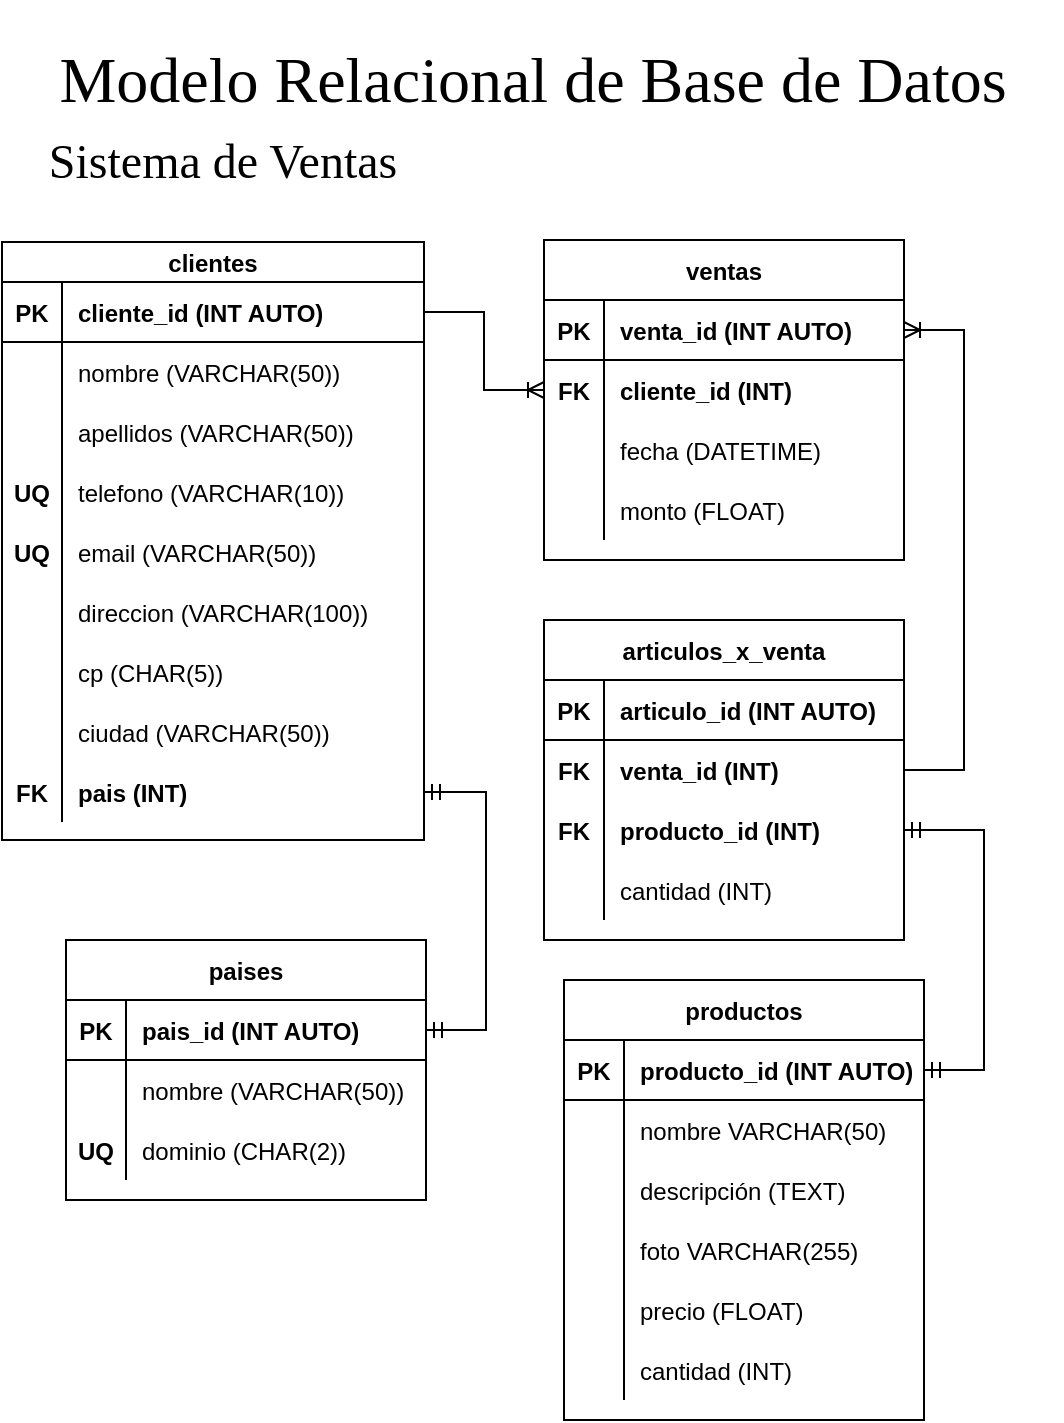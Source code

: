 <mxfile version="21.0.1" type="device"><diagram id="23U5l0FidHaVRcQ76uYF" name="Página-1"><mxGraphModel dx="884" dy="595" grid="1" gridSize="10" guides="1" tooltips="1" connect="1" arrows="1" fold="1" page="1" pageScale="1" pageWidth="600" pageHeight="740" math="0" shadow="0"><root><mxCell id="0"/><mxCell id="1" parent="0"/><mxCell id="hGqK_HeYlelOnJ885fWy-1" value="clientes" style="shape=table;startSize=20;container=1;collapsible=1;childLayout=tableLayout;fixedRows=1;rowLines=0;fontStyle=1;align=center;resizeLast=1;" parent="1" vertex="1"><mxGeometry x="39" y="121" width="211" height="299" as="geometry"><mxRectangle x="170" y="180" width="70" height="30" as="alternateBounds"/></mxGeometry></mxCell><mxCell id="hGqK_HeYlelOnJ885fWy-2" value="" style="shape=tableRow;horizontal=0;startSize=0;swimlaneHead=0;swimlaneBody=0;fillColor=none;collapsible=0;dropTarget=0;points=[[0,0.5],[1,0.5]];portConstraint=eastwest;top=0;left=0;right=0;bottom=1;" parent="hGqK_HeYlelOnJ885fWy-1" vertex="1"><mxGeometry y="20" width="211" height="30" as="geometry"/></mxCell><mxCell id="hGqK_HeYlelOnJ885fWy-3" value="PK" style="shape=partialRectangle;connectable=0;fillColor=none;top=0;left=0;bottom=0;right=0;fontStyle=1;overflow=hidden;" parent="hGqK_HeYlelOnJ885fWy-2" vertex="1"><mxGeometry width="30" height="30" as="geometry"><mxRectangle width="30" height="30" as="alternateBounds"/></mxGeometry></mxCell><mxCell id="hGqK_HeYlelOnJ885fWy-4" value="cliente_id (INT AUTO)" style="shape=partialRectangle;connectable=0;fillColor=none;top=0;left=0;bottom=0;right=0;align=left;spacingLeft=6;fontStyle=1;overflow=hidden;" parent="hGqK_HeYlelOnJ885fWy-2" vertex="1"><mxGeometry x="30" width="181" height="30" as="geometry"><mxRectangle width="181" height="30" as="alternateBounds"/></mxGeometry></mxCell><mxCell id="hGqK_HeYlelOnJ885fWy-5" value="" style="shape=tableRow;horizontal=0;startSize=0;swimlaneHead=0;swimlaneBody=0;fillColor=none;collapsible=0;dropTarget=0;points=[[0,0.5],[1,0.5]];portConstraint=eastwest;top=0;left=0;right=0;bottom=0;" parent="hGqK_HeYlelOnJ885fWy-1" vertex="1"><mxGeometry y="50" width="211" height="30" as="geometry"/></mxCell><mxCell id="hGqK_HeYlelOnJ885fWy-6" value="" style="shape=partialRectangle;connectable=0;fillColor=none;top=0;left=0;bottom=0;right=0;editable=1;overflow=hidden;" parent="hGqK_HeYlelOnJ885fWy-5" vertex="1"><mxGeometry width="30" height="30" as="geometry"><mxRectangle width="30" height="30" as="alternateBounds"/></mxGeometry></mxCell><mxCell id="hGqK_HeYlelOnJ885fWy-7" value="nombre (VARCHAR(50))" style="shape=partialRectangle;connectable=0;fillColor=none;top=0;left=0;bottom=0;right=0;align=left;spacingLeft=6;overflow=hidden;" parent="hGqK_HeYlelOnJ885fWy-5" vertex="1"><mxGeometry x="30" width="181" height="30" as="geometry"><mxRectangle width="181" height="30" as="alternateBounds"/></mxGeometry></mxCell><mxCell id="hGqK_HeYlelOnJ885fWy-8" value="" style="shape=tableRow;horizontal=0;startSize=0;swimlaneHead=0;swimlaneBody=0;fillColor=none;collapsible=0;dropTarget=0;points=[[0,0.5],[1,0.5]];portConstraint=eastwest;top=0;left=0;right=0;bottom=0;" parent="hGqK_HeYlelOnJ885fWy-1" vertex="1"><mxGeometry y="80" width="211" height="30" as="geometry"/></mxCell><mxCell id="hGqK_HeYlelOnJ885fWy-9" value="" style="shape=partialRectangle;connectable=0;fillColor=none;top=0;left=0;bottom=0;right=0;editable=1;overflow=hidden;" parent="hGqK_HeYlelOnJ885fWy-8" vertex="1"><mxGeometry width="30" height="30" as="geometry"><mxRectangle width="30" height="30" as="alternateBounds"/></mxGeometry></mxCell><mxCell id="hGqK_HeYlelOnJ885fWy-10" value="apellidos (VARCHAR(50))" style="shape=partialRectangle;connectable=0;fillColor=none;top=0;left=0;bottom=0;right=0;align=left;spacingLeft=6;overflow=hidden;" parent="hGqK_HeYlelOnJ885fWy-8" vertex="1"><mxGeometry x="30" width="181" height="30" as="geometry"><mxRectangle width="181" height="30" as="alternateBounds"/></mxGeometry></mxCell><mxCell id="hGqK_HeYlelOnJ885fWy-11" value="" style="shape=tableRow;horizontal=0;startSize=0;swimlaneHead=0;swimlaneBody=0;fillColor=none;collapsible=0;dropTarget=0;points=[[0,0.5],[1,0.5]];portConstraint=eastwest;top=0;left=0;right=0;bottom=0;" parent="hGqK_HeYlelOnJ885fWy-1" vertex="1"><mxGeometry y="110" width="211" height="30" as="geometry"/></mxCell><mxCell id="hGqK_HeYlelOnJ885fWy-12" value="UQ" style="shape=partialRectangle;connectable=0;fillColor=none;top=0;left=0;bottom=0;right=0;editable=1;overflow=hidden;fontStyle=1" parent="hGqK_HeYlelOnJ885fWy-11" vertex="1"><mxGeometry width="30" height="30" as="geometry"><mxRectangle width="30" height="30" as="alternateBounds"/></mxGeometry></mxCell><mxCell id="hGqK_HeYlelOnJ885fWy-13" value="telefono (VARCHAR(10))" style="shape=partialRectangle;connectable=0;fillColor=none;top=0;left=0;bottom=0;right=0;align=left;spacingLeft=6;overflow=hidden;" parent="hGqK_HeYlelOnJ885fWy-11" vertex="1"><mxGeometry x="30" width="181" height="30" as="geometry"><mxRectangle width="181" height="30" as="alternateBounds"/></mxGeometry></mxCell><mxCell id="hGqK_HeYlelOnJ885fWy-27" value="" style="shape=tableRow;horizontal=0;startSize=0;swimlaneHead=0;swimlaneBody=0;fillColor=none;collapsible=0;dropTarget=0;points=[[0,0.5],[1,0.5]];portConstraint=eastwest;top=0;left=0;right=0;bottom=0;" parent="hGqK_HeYlelOnJ885fWy-1" vertex="1"><mxGeometry y="140" width="211" height="30" as="geometry"/></mxCell><mxCell id="hGqK_HeYlelOnJ885fWy-28" value="UQ" style="shape=partialRectangle;connectable=0;fillColor=none;top=0;left=0;bottom=0;right=0;editable=1;overflow=hidden;fontStyle=1" parent="hGqK_HeYlelOnJ885fWy-27" vertex="1"><mxGeometry width="30" height="30" as="geometry"><mxRectangle width="30" height="30" as="alternateBounds"/></mxGeometry></mxCell><mxCell id="hGqK_HeYlelOnJ885fWy-29" value="email (VARCHAR(50))" style="shape=partialRectangle;connectable=0;fillColor=none;top=0;left=0;bottom=0;right=0;align=left;spacingLeft=6;overflow=hidden;" parent="hGqK_HeYlelOnJ885fWy-27" vertex="1"><mxGeometry x="30" width="181" height="30" as="geometry"><mxRectangle width="181" height="30" as="alternateBounds"/></mxGeometry></mxCell><mxCell id="hGqK_HeYlelOnJ885fWy-30" value="" style="shape=tableRow;horizontal=0;startSize=0;swimlaneHead=0;swimlaneBody=0;fillColor=none;collapsible=0;dropTarget=0;points=[[0,0.5],[1,0.5]];portConstraint=eastwest;top=0;left=0;right=0;bottom=0;" parent="hGqK_HeYlelOnJ885fWy-1" vertex="1"><mxGeometry y="170" width="211" height="30" as="geometry"/></mxCell><mxCell id="hGqK_HeYlelOnJ885fWy-31" value="" style="shape=partialRectangle;connectable=0;fillColor=none;top=0;left=0;bottom=0;right=0;editable=1;overflow=hidden;" parent="hGqK_HeYlelOnJ885fWy-30" vertex="1"><mxGeometry width="30" height="30" as="geometry"><mxRectangle width="30" height="30" as="alternateBounds"/></mxGeometry></mxCell><mxCell id="hGqK_HeYlelOnJ885fWy-32" value="direccion (VARCHAR(100))" style="shape=partialRectangle;connectable=0;fillColor=none;top=0;left=0;bottom=0;right=0;align=left;spacingLeft=6;overflow=hidden;" parent="hGqK_HeYlelOnJ885fWy-30" vertex="1"><mxGeometry x="30" width="181" height="30" as="geometry"><mxRectangle width="181" height="30" as="alternateBounds"/></mxGeometry></mxCell><mxCell id="hGqK_HeYlelOnJ885fWy-33" value="" style="shape=tableRow;horizontal=0;startSize=0;swimlaneHead=0;swimlaneBody=0;fillColor=none;collapsible=0;dropTarget=0;points=[[0,0.5],[1,0.5]];portConstraint=eastwest;top=0;left=0;right=0;bottom=0;" parent="hGqK_HeYlelOnJ885fWy-1" vertex="1"><mxGeometry y="200" width="211" height="30" as="geometry"/></mxCell><mxCell id="hGqK_HeYlelOnJ885fWy-34" value="" style="shape=partialRectangle;connectable=0;fillColor=none;top=0;left=0;bottom=0;right=0;editable=1;overflow=hidden;fontStyle=1" parent="hGqK_HeYlelOnJ885fWy-33" vertex="1"><mxGeometry width="30" height="30" as="geometry"><mxRectangle width="30" height="30" as="alternateBounds"/></mxGeometry></mxCell><mxCell id="hGqK_HeYlelOnJ885fWy-35" value="cp (CHAR(5))" style="shape=partialRectangle;connectable=0;fillColor=none;top=0;left=0;bottom=0;right=0;align=left;spacingLeft=6;overflow=hidden;" parent="hGqK_HeYlelOnJ885fWy-33" vertex="1"><mxGeometry x="30" width="181" height="30" as="geometry"><mxRectangle width="181" height="30" as="alternateBounds"/></mxGeometry></mxCell><mxCell id="hGqK_HeYlelOnJ885fWy-36" value="" style="shape=tableRow;horizontal=0;startSize=0;swimlaneHead=0;swimlaneBody=0;fillColor=none;collapsible=0;dropTarget=0;points=[[0,0.5],[1,0.5]];portConstraint=eastwest;top=0;left=0;right=0;bottom=0;" parent="hGqK_HeYlelOnJ885fWy-1" vertex="1"><mxGeometry y="230" width="211" height="30" as="geometry"/></mxCell><mxCell id="hGqK_HeYlelOnJ885fWy-37" value="" style="shape=partialRectangle;connectable=0;fillColor=none;top=0;left=0;bottom=0;right=0;editable=1;overflow=hidden;" parent="hGqK_HeYlelOnJ885fWy-36" vertex="1"><mxGeometry width="30" height="30" as="geometry"><mxRectangle width="30" height="30" as="alternateBounds"/></mxGeometry></mxCell><mxCell id="hGqK_HeYlelOnJ885fWy-38" value="ciudad (VARCHAR(50))" style="shape=partialRectangle;connectable=0;fillColor=none;top=0;left=0;bottom=0;right=0;align=left;spacingLeft=6;overflow=hidden;" parent="hGqK_HeYlelOnJ885fWy-36" vertex="1"><mxGeometry x="30" width="181" height="30" as="geometry"><mxRectangle width="181" height="30" as="alternateBounds"/></mxGeometry></mxCell><mxCell id="hGqK_HeYlelOnJ885fWy-45" value="" style="shape=tableRow;horizontal=0;startSize=0;swimlaneHead=0;swimlaneBody=0;fillColor=none;collapsible=0;dropTarget=0;points=[[0,0.5],[1,0.5]];portConstraint=eastwest;top=0;left=0;right=0;bottom=1;strokeColor=none;" parent="hGqK_HeYlelOnJ885fWy-1" vertex="1"><mxGeometry y="260" width="211" height="30" as="geometry"/></mxCell><mxCell id="hGqK_HeYlelOnJ885fWy-46" value="FK" style="shape=partialRectangle;connectable=0;fillColor=none;top=0;left=0;bottom=0;right=0;fontStyle=1;overflow=hidden;" parent="hGqK_HeYlelOnJ885fWy-45" vertex="1"><mxGeometry width="30" height="30" as="geometry"><mxRectangle width="30" height="30" as="alternateBounds"/></mxGeometry></mxCell><mxCell id="hGqK_HeYlelOnJ885fWy-47" value="pais (INT)" style="shape=partialRectangle;connectable=0;fillColor=none;top=0;left=0;bottom=0;right=0;align=left;spacingLeft=6;fontStyle=1;overflow=hidden;" parent="hGqK_HeYlelOnJ885fWy-45" vertex="1"><mxGeometry x="30" width="181" height="30" as="geometry"><mxRectangle width="181" height="30" as="alternateBounds"/></mxGeometry></mxCell><mxCell id="hGqK_HeYlelOnJ885fWy-14" value="productos" style="shape=table;startSize=30;container=1;collapsible=1;childLayout=tableLayout;fixedRows=1;rowLines=0;fontStyle=1;align=center;resizeLast=1;" parent="1" vertex="1"><mxGeometry x="320" y="490" width="180" height="220" as="geometry"/></mxCell><mxCell id="hGqK_HeYlelOnJ885fWy-15" value="" style="shape=tableRow;horizontal=0;startSize=0;swimlaneHead=0;swimlaneBody=0;fillColor=none;collapsible=0;dropTarget=0;points=[[0,0.5],[1,0.5]];portConstraint=eastwest;top=0;left=0;right=0;bottom=1;" parent="hGqK_HeYlelOnJ885fWy-14" vertex="1"><mxGeometry y="30" width="180" height="30" as="geometry"/></mxCell><mxCell id="hGqK_HeYlelOnJ885fWy-16" value="PK" style="shape=partialRectangle;connectable=0;fillColor=none;top=0;left=0;bottom=0;right=0;fontStyle=1;overflow=hidden;" parent="hGqK_HeYlelOnJ885fWy-15" vertex="1"><mxGeometry width="30" height="30" as="geometry"><mxRectangle width="30" height="30" as="alternateBounds"/></mxGeometry></mxCell><mxCell id="hGqK_HeYlelOnJ885fWy-17" value="producto_id (INT AUTO)" style="shape=partialRectangle;connectable=0;fillColor=none;top=0;left=0;bottom=0;right=0;align=left;spacingLeft=6;fontStyle=1;overflow=hidden;" parent="hGqK_HeYlelOnJ885fWy-15" vertex="1"><mxGeometry x="30" width="150" height="30" as="geometry"><mxRectangle width="150" height="30" as="alternateBounds"/></mxGeometry></mxCell><mxCell id="hGqK_HeYlelOnJ885fWy-18" value="" style="shape=tableRow;horizontal=0;startSize=0;swimlaneHead=0;swimlaneBody=0;fillColor=none;collapsible=0;dropTarget=0;points=[[0,0.5],[1,0.5]];portConstraint=eastwest;top=0;left=0;right=0;bottom=0;" parent="hGqK_HeYlelOnJ885fWy-14" vertex="1"><mxGeometry y="60" width="180" height="30" as="geometry"/></mxCell><mxCell id="hGqK_HeYlelOnJ885fWy-19" value="" style="shape=partialRectangle;connectable=0;fillColor=none;top=0;left=0;bottom=0;right=0;editable=1;overflow=hidden;" parent="hGqK_HeYlelOnJ885fWy-18" vertex="1"><mxGeometry width="30" height="30" as="geometry"><mxRectangle width="30" height="30" as="alternateBounds"/></mxGeometry></mxCell><mxCell id="hGqK_HeYlelOnJ885fWy-20" value="nombre VARCHAR(50)" style="shape=partialRectangle;connectable=0;fillColor=none;top=0;left=0;bottom=0;right=0;align=left;spacingLeft=6;overflow=hidden;" parent="hGqK_HeYlelOnJ885fWy-18" vertex="1"><mxGeometry x="30" width="150" height="30" as="geometry"><mxRectangle width="150" height="30" as="alternateBounds"/></mxGeometry></mxCell><mxCell id="hGqK_HeYlelOnJ885fWy-21" value="" style="shape=tableRow;horizontal=0;startSize=0;swimlaneHead=0;swimlaneBody=0;fillColor=none;collapsible=0;dropTarget=0;points=[[0,0.5],[1,0.5]];portConstraint=eastwest;top=0;left=0;right=0;bottom=0;" parent="hGqK_HeYlelOnJ885fWy-14" vertex="1"><mxGeometry y="90" width="180" height="30" as="geometry"/></mxCell><mxCell id="hGqK_HeYlelOnJ885fWy-22" value="" style="shape=partialRectangle;connectable=0;fillColor=none;top=0;left=0;bottom=0;right=0;editable=1;overflow=hidden;" parent="hGqK_HeYlelOnJ885fWy-21" vertex="1"><mxGeometry width="30" height="30" as="geometry"><mxRectangle width="30" height="30" as="alternateBounds"/></mxGeometry></mxCell><mxCell id="hGqK_HeYlelOnJ885fWy-23" value="descripción (TEXT)" style="shape=partialRectangle;connectable=0;fillColor=none;top=0;left=0;bottom=0;right=0;align=left;spacingLeft=6;overflow=hidden;" parent="hGqK_HeYlelOnJ885fWy-21" vertex="1"><mxGeometry x="30" width="150" height="30" as="geometry"><mxRectangle width="150" height="30" as="alternateBounds"/></mxGeometry></mxCell><mxCell id="hGqK_HeYlelOnJ885fWy-24" value="" style="shape=tableRow;horizontal=0;startSize=0;swimlaneHead=0;swimlaneBody=0;fillColor=none;collapsible=0;dropTarget=0;points=[[0,0.5],[1,0.5]];portConstraint=eastwest;top=0;left=0;right=0;bottom=0;" parent="hGqK_HeYlelOnJ885fWy-14" vertex="1"><mxGeometry y="120" width="180" height="30" as="geometry"/></mxCell><mxCell id="hGqK_HeYlelOnJ885fWy-25" value="" style="shape=partialRectangle;connectable=0;fillColor=none;top=0;left=0;bottom=0;right=0;editable=1;overflow=hidden;" parent="hGqK_HeYlelOnJ885fWy-24" vertex="1"><mxGeometry width="30" height="30" as="geometry"><mxRectangle width="30" height="30" as="alternateBounds"/></mxGeometry></mxCell><mxCell id="hGqK_HeYlelOnJ885fWy-26" value="foto VARCHAR(255)" style="shape=partialRectangle;connectable=0;fillColor=none;top=0;left=0;bottom=0;right=0;align=left;spacingLeft=6;overflow=hidden;" parent="hGqK_HeYlelOnJ885fWy-24" vertex="1"><mxGeometry x="30" width="150" height="30" as="geometry"><mxRectangle width="150" height="30" as="alternateBounds"/></mxGeometry></mxCell><mxCell id="hGqK_HeYlelOnJ885fWy-48" value="" style="shape=tableRow;horizontal=0;startSize=0;swimlaneHead=0;swimlaneBody=0;fillColor=none;collapsible=0;dropTarget=0;points=[[0,0.5],[1,0.5]];portConstraint=eastwest;top=0;left=0;right=0;bottom=0;" parent="hGqK_HeYlelOnJ885fWy-14" vertex="1"><mxGeometry y="150" width="180" height="30" as="geometry"/></mxCell><mxCell id="hGqK_HeYlelOnJ885fWy-49" value="" style="shape=partialRectangle;connectable=0;fillColor=none;top=0;left=0;bottom=0;right=0;editable=1;overflow=hidden;" parent="hGqK_HeYlelOnJ885fWy-48" vertex="1"><mxGeometry width="30" height="30" as="geometry"><mxRectangle width="30" height="30" as="alternateBounds"/></mxGeometry></mxCell><mxCell id="hGqK_HeYlelOnJ885fWy-50" value="precio (FLOAT)" style="shape=partialRectangle;connectable=0;fillColor=none;top=0;left=0;bottom=0;right=0;align=left;spacingLeft=6;overflow=hidden;" parent="hGqK_HeYlelOnJ885fWy-48" vertex="1"><mxGeometry x="30" width="150" height="30" as="geometry"><mxRectangle width="150" height="30" as="alternateBounds"/></mxGeometry></mxCell><mxCell id="hGqK_HeYlelOnJ885fWy-51" value="" style="shape=tableRow;horizontal=0;startSize=0;swimlaneHead=0;swimlaneBody=0;fillColor=none;collapsible=0;dropTarget=0;points=[[0,0.5],[1,0.5]];portConstraint=eastwest;top=0;left=0;right=0;bottom=0;" parent="hGqK_HeYlelOnJ885fWy-14" vertex="1"><mxGeometry y="180" width="180" height="30" as="geometry"/></mxCell><mxCell id="hGqK_HeYlelOnJ885fWy-52" value="" style="shape=partialRectangle;connectable=0;fillColor=none;top=0;left=0;bottom=0;right=0;editable=1;overflow=hidden;" parent="hGqK_HeYlelOnJ885fWy-51" vertex="1"><mxGeometry width="30" height="30" as="geometry"><mxRectangle width="30" height="30" as="alternateBounds"/></mxGeometry></mxCell><mxCell id="hGqK_HeYlelOnJ885fWy-53" value="cantidad (INT)" style="shape=partialRectangle;connectable=0;fillColor=none;top=0;left=0;bottom=0;right=0;align=left;spacingLeft=6;overflow=hidden;" parent="hGqK_HeYlelOnJ885fWy-51" vertex="1"><mxGeometry x="30" width="150" height="30" as="geometry"><mxRectangle width="150" height="30" as="alternateBounds"/></mxGeometry></mxCell><mxCell id="hGqK_HeYlelOnJ885fWy-54" value="ventas" style="shape=table;startSize=30;container=1;collapsible=1;childLayout=tableLayout;fixedRows=1;rowLines=0;fontStyle=1;align=center;resizeLast=1;" parent="1" vertex="1"><mxGeometry x="310" y="120" width="180" height="160" as="geometry"/></mxCell><mxCell id="hGqK_HeYlelOnJ885fWy-55" value="" style="shape=tableRow;horizontal=0;startSize=0;swimlaneHead=0;swimlaneBody=0;fillColor=none;collapsible=0;dropTarget=0;points=[[0,0.5],[1,0.5]];portConstraint=eastwest;top=0;left=0;right=0;bottom=1;" parent="hGqK_HeYlelOnJ885fWy-54" vertex="1"><mxGeometry y="30" width="180" height="30" as="geometry"/></mxCell><mxCell id="hGqK_HeYlelOnJ885fWy-56" value="PK" style="shape=partialRectangle;connectable=0;fillColor=none;top=0;left=0;bottom=0;right=0;fontStyle=1;overflow=hidden;" parent="hGqK_HeYlelOnJ885fWy-55" vertex="1"><mxGeometry width="30" height="30" as="geometry"><mxRectangle width="30" height="30" as="alternateBounds"/></mxGeometry></mxCell><mxCell id="hGqK_HeYlelOnJ885fWy-57" value="venta_id (INT AUTO)" style="shape=partialRectangle;connectable=0;fillColor=none;top=0;left=0;bottom=0;right=0;align=left;spacingLeft=6;fontStyle=1;overflow=hidden;" parent="hGqK_HeYlelOnJ885fWy-55" vertex="1"><mxGeometry x="30" width="150" height="30" as="geometry"><mxRectangle width="150" height="30" as="alternateBounds"/></mxGeometry></mxCell><mxCell id="hGqK_HeYlelOnJ885fWy-58" value="" style="shape=tableRow;horizontal=0;startSize=0;swimlaneHead=0;swimlaneBody=0;fillColor=none;collapsible=0;dropTarget=0;points=[[0,0.5],[1,0.5]];portConstraint=eastwest;top=0;left=0;right=0;bottom=0;" parent="hGqK_HeYlelOnJ885fWy-54" vertex="1"><mxGeometry y="60" width="180" height="30" as="geometry"/></mxCell><mxCell id="hGqK_HeYlelOnJ885fWy-59" value="FK" style="shape=partialRectangle;connectable=0;fillColor=none;top=0;left=0;bottom=0;right=0;editable=1;overflow=hidden;fontStyle=1" parent="hGqK_HeYlelOnJ885fWy-58" vertex="1"><mxGeometry width="30" height="30" as="geometry"><mxRectangle width="30" height="30" as="alternateBounds"/></mxGeometry></mxCell><mxCell id="hGqK_HeYlelOnJ885fWy-60" value="cliente_id (INT)" style="shape=partialRectangle;connectable=0;fillColor=none;top=0;left=0;bottom=0;right=0;align=left;spacingLeft=6;overflow=hidden;fontStyle=1" parent="hGqK_HeYlelOnJ885fWy-58" vertex="1"><mxGeometry x="30" width="150" height="30" as="geometry"><mxRectangle width="150" height="30" as="alternateBounds"/></mxGeometry></mxCell><mxCell id="hGqK_HeYlelOnJ885fWy-61" value="" style="shape=tableRow;horizontal=0;startSize=0;swimlaneHead=0;swimlaneBody=0;fillColor=none;collapsible=0;dropTarget=0;points=[[0,0.5],[1,0.5]];portConstraint=eastwest;top=0;left=0;right=0;bottom=0;" parent="hGqK_HeYlelOnJ885fWy-54" vertex="1"><mxGeometry y="90" width="180" height="30" as="geometry"/></mxCell><mxCell id="hGqK_HeYlelOnJ885fWy-62" value="" style="shape=partialRectangle;connectable=0;fillColor=none;top=0;left=0;bottom=0;right=0;editable=1;overflow=hidden;" parent="hGqK_HeYlelOnJ885fWy-61" vertex="1"><mxGeometry width="30" height="30" as="geometry"><mxRectangle width="30" height="30" as="alternateBounds"/></mxGeometry></mxCell><mxCell id="hGqK_HeYlelOnJ885fWy-63" value="fecha (DATETIME)" style="shape=partialRectangle;connectable=0;fillColor=none;top=0;left=0;bottom=0;right=0;align=left;spacingLeft=6;overflow=hidden;" parent="hGqK_HeYlelOnJ885fWy-61" vertex="1"><mxGeometry x="30" width="150" height="30" as="geometry"><mxRectangle width="150" height="30" as="alternateBounds"/></mxGeometry></mxCell><mxCell id="hGqK_HeYlelOnJ885fWy-64" value="" style="shape=tableRow;horizontal=0;startSize=0;swimlaneHead=0;swimlaneBody=0;fillColor=none;collapsible=0;dropTarget=0;points=[[0,0.5],[1,0.5]];portConstraint=eastwest;top=0;left=0;right=0;bottom=0;" parent="hGqK_HeYlelOnJ885fWy-54" vertex="1"><mxGeometry y="120" width="180" height="30" as="geometry"/></mxCell><mxCell id="hGqK_HeYlelOnJ885fWy-65" value="" style="shape=partialRectangle;connectable=0;fillColor=none;top=0;left=0;bottom=0;right=0;editable=1;overflow=hidden;" parent="hGqK_HeYlelOnJ885fWy-64" vertex="1"><mxGeometry width="30" height="30" as="geometry"><mxRectangle width="30" height="30" as="alternateBounds"/></mxGeometry></mxCell><mxCell id="hGqK_HeYlelOnJ885fWy-66" value="monto (FLOAT)" style="shape=partialRectangle;connectable=0;fillColor=none;top=0;left=0;bottom=0;right=0;align=left;spacingLeft=6;overflow=hidden;" parent="hGqK_HeYlelOnJ885fWy-64" vertex="1"><mxGeometry x="30" width="150" height="30" as="geometry"><mxRectangle width="150" height="30" as="alternateBounds"/></mxGeometry></mxCell><mxCell id="hGqK_HeYlelOnJ885fWy-72" value="" style="edgeStyle=entityRelationEdgeStyle;fontSize=12;html=1;endArrow=ERoneToMany;rounded=0;exitX=1;exitY=0.5;exitDx=0;exitDy=0;entryX=0;entryY=0.5;entryDx=0;entryDy=0;" parent="1" source="hGqK_HeYlelOnJ885fWy-2" target="hGqK_HeYlelOnJ885fWy-58" edge="1"><mxGeometry width="100" height="100" relative="1" as="geometry"><mxPoint x="420" y="560" as="sourcePoint"/><mxPoint x="520" y="460" as="targetPoint"/></mxGeometry></mxCell><mxCell id="hGqK_HeYlelOnJ885fWy-73" value="articulos_x_venta" style="shape=table;startSize=30;container=1;collapsible=1;childLayout=tableLayout;fixedRows=1;rowLines=0;fontStyle=1;align=center;resizeLast=1;" parent="1" vertex="1"><mxGeometry x="310" y="310" width="180" height="160" as="geometry"/></mxCell><mxCell id="hGqK_HeYlelOnJ885fWy-74" value="" style="shape=tableRow;horizontal=0;startSize=0;swimlaneHead=0;swimlaneBody=0;fillColor=none;collapsible=0;dropTarget=0;points=[[0,0.5],[1,0.5]];portConstraint=eastwest;top=0;left=0;right=0;bottom=1;" parent="hGqK_HeYlelOnJ885fWy-73" vertex="1"><mxGeometry y="30" width="180" height="30" as="geometry"/></mxCell><mxCell id="hGqK_HeYlelOnJ885fWy-75" value="PK" style="shape=partialRectangle;connectable=0;fillColor=none;top=0;left=0;bottom=0;right=0;fontStyle=1;overflow=hidden;" parent="hGqK_HeYlelOnJ885fWy-74" vertex="1"><mxGeometry width="30" height="30" as="geometry"><mxRectangle width="30" height="30" as="alternateBounds"/></mxGeometry></mxCell><mxCell id="hGqK_HeYlelOnJ885fWy-76" value="articulo_id (INT AUTO)" style="shape=partialRectangle;connectable=0;fillColor=none;top=0;left=0;bottom=0;right=0;align=left;spacingLeft=6;fontStyle=1;overflow=hidden;" parent="hGqK_HeYlelOnJ885fWy-74" vertex="1"><mxGeometry x="30" width="150" height="30" as="geometry"><mxRectangle width="150" height="30" as="alternateBounds"/></mxGeometry></mxCell><mxCell id="hGqK_HeYlelOnJ885fWy-77" value="" style="shape=tableRow;horizontal=0;startSize=0;swimlaneHead=0;swimlaneBody=0;fillColor=none;collapsible=0;dropTarget=0;points=[[0,0.5],[1,0.5]];portConstraint=eastwest;top=0;left=0;right=0;bottom=0;" parent="hGqK_HeYlelOnJ885fWy-73" vertex="1"><mxGeometry y="60" width="180" height="30" as="geometry"/></mxCell><mxCell id="hGqK_HeYlelOnJ885fWy-78" value="FK" style="shape=partialRectangle;connectable=0;fillColor=none;top=0;left=0;bottom=0;right=0;editable=1;overflow=hidden;fontStyle=1" parent="hGqK_HeYlelOnJ885fWy-77" vertex="1"><mxGeometry width="30" height="30" as="geometry"><mxRectangle width="30" height="30" as="alternateBounds"/></mxGeometry></mxCell><mxCell id="hGqK_HeYlelOnJ885fWy-79" value="venta_id (INT)" style="shape=partialRectangle;connectable=0;fillColor=none;top=0;left=0;bottom=0;right=0;align=left;spacingLeft=6;overflow=hidden;fontStyle=1" parent="hGqK_HeYlelOnJ885fWy-77" vertex="1"><mxGeometry x="30" width="150" height="30" as="geometry"><mxRectangle width="150" height="30" as="alternateBounds"/></mxGeometry></mxCell><mxCell id="hGqK_HeYlelOnJ885fWy-80" value="" style="shape=tableRow;horizontal=0;startSize=0;swimlaneHead=0;swimlaneBody=0;fillColor=none;collapsible=0;dropTarget=0;points=[[0,0.5],[1,0.5]];portConstraint=eastwest;top=0;left=0;right=0;bottom=0;" parent="hGqK_HeYlelOnJ885fWy-73" vertex="1"><mxGeometry y="90" width="180" height="30" as="geometry"/></mxCell><mxCell id="hGqK_HeYlelOnJ885fWy-81" value="FK" style="shape=partialRectangle;connectable=0;fillColor=none;top=0;left=0;bottom=0;right=0;editable=1;overflow=hidden;fontStyle=1" parent="hGqK_HeYlelOnJ885fWy-80" vertex="1"><mxGeometry width="30" height="30" as="geometry"><mxRectangle width="30" height="30" as="alternateBounds"/></mxGeometry></mxCell><mxCell id="hGqK_HeYlelOnJ885fWy-82" value="producto_id (INT)" style="shape=partialRectangle;connectable=0;fillColor=none;top=0;left=0;bottom=0;right=0;align=left;spacingLeft=6;overflow=hidden;fontStyle=1" parent="hGqK_HeYlelOnJ885fWy-80" vertex="1"><mxGeometry x="30" width="150" height="30" as="geometry"><mxRectangle width="150" height="30" as="alternateBounds"/></mxGeometry></mxCell><mxCell id="hGqK_HeYlelOnJ885fWy-83" value="" style="shape=tableRow;horizontal=0;startSize=0;swimlaneHead=0;swimlaneBody=0;fillColor=none;collapsible=0;dropTarget=0;points=[[0,0.5],[1,0.5]];portConstraint=eastwest;top=0;left=0;right=0;bottom=0;" parent="hGqK_HeYlelOnJ885fWy-73" vertex="1"><mxGeometry y="120" width="180" height="30" as="geometry"/></mxCell><mxCell id="hGqK_HeYlelOnJ885fWy-84" value="" style="shape=partialRectangle;connectable=0;fillColor=none;top=0;left=0;bottom=0;right=0;editable=1;overflow=hidden;" parent="hGqK_HeYlelOnJ885fWy-83" vertex="1"><mxGeometry width="30" height="30" as="geometry"><mxRectangle width="30" height="30" as="alternateBounds"/></mxGeometry></mxCell><mxCell id="hGqK_HeYlelOnJ885fWy-85" value="cantidad (INT)" style="shape=partialRectangle;connectable=0;fillColor=none;top=0;left=0;bottom=0;right=0;align=left;spacingLeft=6;overflow=hidden;" parent="hGqK_HeYlelOnJ885fWy-83" vertex="1"><mxGeometry x="30" width="150" height="30" as="geometry"><mxRectangle width="150" height="30" as="alternateBounds"/></mxGeometry></mxCell><mxCell id="hGqK_HeYlelOnJ885fWy-86" value="" style="edgeStyle=entityRelationEdgeStyle;fontSize=12;html=1;endArrow=ERoneToMany;rounded=0;entryX=1;entryY=0.5;entryDx=0;entryDy=0;" parent="1" source="hGqK_HeYlelOnJ885fWy-77" target="hGqK_HeYlelOnJ885fWy-55" edge="1"><mxGeometry width="100" height="100" relative="1" as="geometry"><mxPoint x="330" y="550" as="sourcePoint"/><mxPoint x="420" y="310" as="targetPoint"/></mxGeometry></mxCell><mxCell id="hGqK_HeYlelOnJ885fWy-87" value="" style="edgeStyle=entityRelationEdgeStyle;fontSize=12;html=1;endArrow=ERmandOne;startArrow=ERmandOne;rounded=0;exitX=1;exitY=0.5;exitDx=0;exitDy=0;" parent="1" source="hGqK_HeYlelOnJ885fWy-80" target="hGqK_HeYlelOnJ885fWy-15" edge="1"><mxGeometry width="100" height="100" relative="1" as="geometry"><mxPoint x="280" y="440" as="sourcePoint"/><mxPoint x="380" y="340" as="targetPoint"/></mxGeometry></mxCell><mxCell id="hGqK_HeYlelOnJ885fWy-92" value="paises" style="shape=table;startSize=30;container=1;collapsible=1;childLayout=tableLayout;fixedRows=1;rowLines=0;fontStyle=1;align=center;resizeLast=1;" parent="1" vertex="1"><mxGeometry x="71" y="470" width="180" height="130" as="geometry"/></mxCell><mxCell id="hGqK_HeYlelOnJ885fWy-93" value="" style="shape=tableRow;horizontal=0;startSize=0;swimlaneHead=0;swimlaneBody=0;fillColor=none;collapsible=0;dropTarget=0;points=[[0,0.5],[1,0.5]];portConstraint=eastwest;top=0;left=0;right=0;bottom=1;" parent="hGqK_HeYlelOnJ885fWy-92" vertex="1"><mxGeometry y="30" width="180" height="30" as="geometry"/></mxCell><mxCell id="hGqK_HeYlelOnJ885fWy-94" value="PK" style="shape=partialRectangle;connectable=0;fillColor=none;top=0;left=0;bottom=0;right=0;fontStyle=1;overflow=hidden;" parent="hGqK_HeYlelOnJ885fWy-93" vertex="1"><mxGeometry width="30" height="30" as="geometry"><mxRectangle width="30" height="30" as="alternateBounds"/></mxGeometry></mxCell><mxCell id="hGqK_HeYlelOnJ885fWy-95" value="pais_id (INT AUTO)" style="shape=partialRectangle;connectable=0;fillColor=none;top=0;left=0;bottom=0;right=0;align=left;spacingLeft=6;fontStyle=1;overflow=hidden;" parent="hGqK_HeYlelOnJ885fWy-93" vertex="1"><mxGeometry x="30" width="150" height="30" as="geometry"><mxRectangle width="150" height="30" as="alternateBounds"/></mxGeometry></mxCell><mxCell id="hGqK_HeYlelOnJ885fWy-96" value="" style="shape=tableRow;horizontal=0;startSize=0;swimlaneHead=0;swimlaneBody=0;fillColor=none;collapsible=0;dropTarget=0;points=[[0,0.5],[1,0.5]];portConstraint=eastwest;top=0;left=0;right=0;bottom=0;" parent="hGqK_HeYlelOnJ885fWy-92" vertex="1"><mxGeometry y="60" width="180" height="30" as="geometry"/></mxCell><mxCell id="hGqK_HeYlelOnJ885fWy-97" value="" style="shape=partialRectangle;connectable=0;fillColor=none;top=0;left=0;bottom=0;right=0;editable=1;overflow=hidden;" parent="hGqK_HeYlelOnJ885fWy-96" vertex="1"><mxGeometry width="30" height="30" as="geometry"><mxRectangle width="30" height="30" as="alternateBounds"/></mxGeometry></mxCell><mxCell id="hGqK_HeYlelOnJ885fWy-98" value="nombre (VARCHAR(50))" style="shape=partialRectangle;connectable=0;fillColor=none;top=0;left=0;bottom=0;right=0;align=left;spacingLeft=6;overflow=hidden;" parent="hGqK_HeYlelOnJ885fWy-96" vertex="1"><mxGeometry x="30" width="150" height="30" as="geometry"><mxRectangle width="150" height="30" as="alternateBounds"/></mxGeometry></mxCell><mxCell id="hGqK_HeYlelOnJ885fWy-99" value="" style="shape=tableRow;horizontal=0;startSize=0;swimlaneHead=0;swimlaneBody=0;fillColor=none;collapsible=0;dropTarget=0;points=[[0,0.5],[1,0.5]];portConstraint=eastwest;top=0;left=0;right=0;bottom=0;" parent="hGqK_HeYlelOnJ885fWy-92" vertex="1"><mxGeometry y="90" width="180" height="30" as="geometry"/></mxCell><mxCell id="hGqK_HeYlelOnJ885fWy-100" value="UQ" style="shape=partialRectangle;connectable=0;fillColor=none;top=0;left=0;bottom=0;right=0;editable=1;overflow=hidden;fontStyle=1" parent="hGqK_HeYlelOnJ885fWy-99" vertex="1"><mxGeometry width="30" height="30" as="geometry"><mxRectangle width="30" height="30" as="alternateBounds"/></mxGeometry></mxCell><mxCell id="hGqK_HeYlelOnJ885fWy-101" value="dominio (CHAR(2))" style="shape=partialRectangle;connectable=0;fillColor=none;top=0;left=0;bottom=0;right=0;align=left;spacingLeft=6;overflow=hidden;" parent="hGqK_HeYlelOnJ885fWy-99" vertex="1"><mxGeometry x="30" width="150" height="30" as="geometry"><mxRectangle width="150" height="30" as="alternateBounds"/></mxGeometry></mxCell><mxCell id="hGqK_HeYlelOnJ885fWy-111" value="" style="edgeStyle=entityRelationEdgeStyle;fontSize=12;html=1;endArrow=ERmandOne;startArrow=ERmandOne;rounded=0;entryX=1;entryY=0.5;entryDx=0;entryDy=0;" parent="1" source="hGqK_HeYlelOnJ885fWy-93" target="hGqK_HeYlelOnJ885fWy-45" edge="1"><mxGeometry width="100" height="100" relative="1" as="geometry"><mxPoint x="280" y="490" as="sourcePoint"/><mxPoint x="380" y="390" as="targetPoint"/></mxGeometry></mxCell><mxCell id="hGqK_HeYlelOnJ885fWy-116" value="&lt;h1 style=&quot;text-align: left;&quot;&gt;&lt;span style=&quot;font-weight: 400; text-align: center;&quot;&gt;&lt;font style=&quot;font-size: 32px;&quot; face=&quot;Tahoma&quot;&gt;Modelo Relacional de Base de Datos&lt;/font&gt;&lt;/span&gt;&lt;/h1&gt;" style="text;html=1;resizable=0;autosize=1;align=center;verticalAlign=middle;points=[];fillColor=none;strokeColor=none;rounded=0;" parent="1" vertex="1"><mxGeometry x="39" width="530" height="80" as="geometry"/></mxCell><mxCell id="hGqK_HeYlelOnJ885fWy-119" value="&lt;h1 style=&quot;text-align: left;&quot;&gt;&lt;span style=&quot;font-weight: 400; text-align: center;&quot;&gt;&lt;font style=&quot;font-size: 24px;&quot; face=&quot;Tahoma&quot;&gt;Sistema de Ventas&lt;/font&gt;&lt;/span&gt;&lt;/h1&gt;" style="text;html=1;resizable=0;autosize=1;align=center;verticalAlign=middle;points=[];fillColor=none;strokeColor=none;rounded=0;" parent="1" vertex="1"><mxGeometry x="39" y="41" width="220" height="80" as="geometry"/></mxCell></root></mxGraphModel></diagram></mxfile>